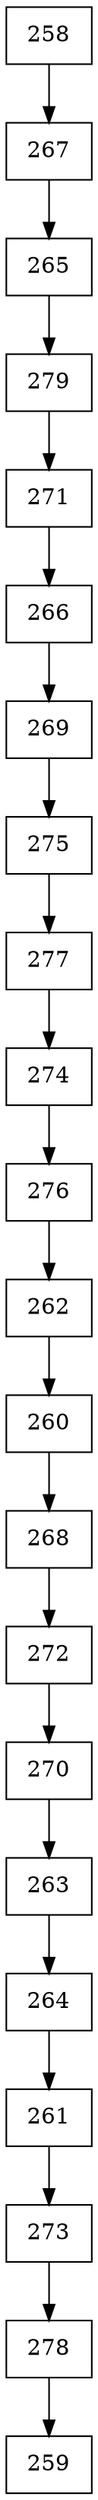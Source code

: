 digraph G {
  node [shape=record];
  node0 [label="{258}"];
  node0 -> node1;
  node1 [label="{267}"];
  node1 -> node2;
  node2 [label="{265}"];
  node2 -> node3;
  node3 [label="{279}"];
  node3 -> node4;
  node4 [label="{271}"];
  node4 -> node5;
  node5 [label="{266}"];
  node5 -> node6;
  node6 [label="{269}"];
  node6 -> node7;
  node7 [label="{275}"];
  node7 -> node8;
  node8 [label="{277}"];
  node8 -> node9;
  node9 [label="{274}"];
  node9 -> node10;
  node10 [label="{276}"];
  node10 -> node11;
  node11 [label="{262}"];
  node11 -> node12;
  node12 [label="{260}"];
  node12 -> node13;
  node13 [label="{268}"];
  node13 -> node14;
  node14 [label="{272}"];
  node14 -> node15;
  node15 [label="{270}"];
  node15 -> node16;
  node16 [label="{263}"];
  node16 -> node17;
  node17 [label="{264}"];
  node17 -> node18;
  node18 [label="{261}"];
  node18 -> node19;
  node19 [label="{273}"];
  node19 -> node20;
  node20 [label="{278}"];
  node20 -> node21;
  node21 [label="{259}"];
}
